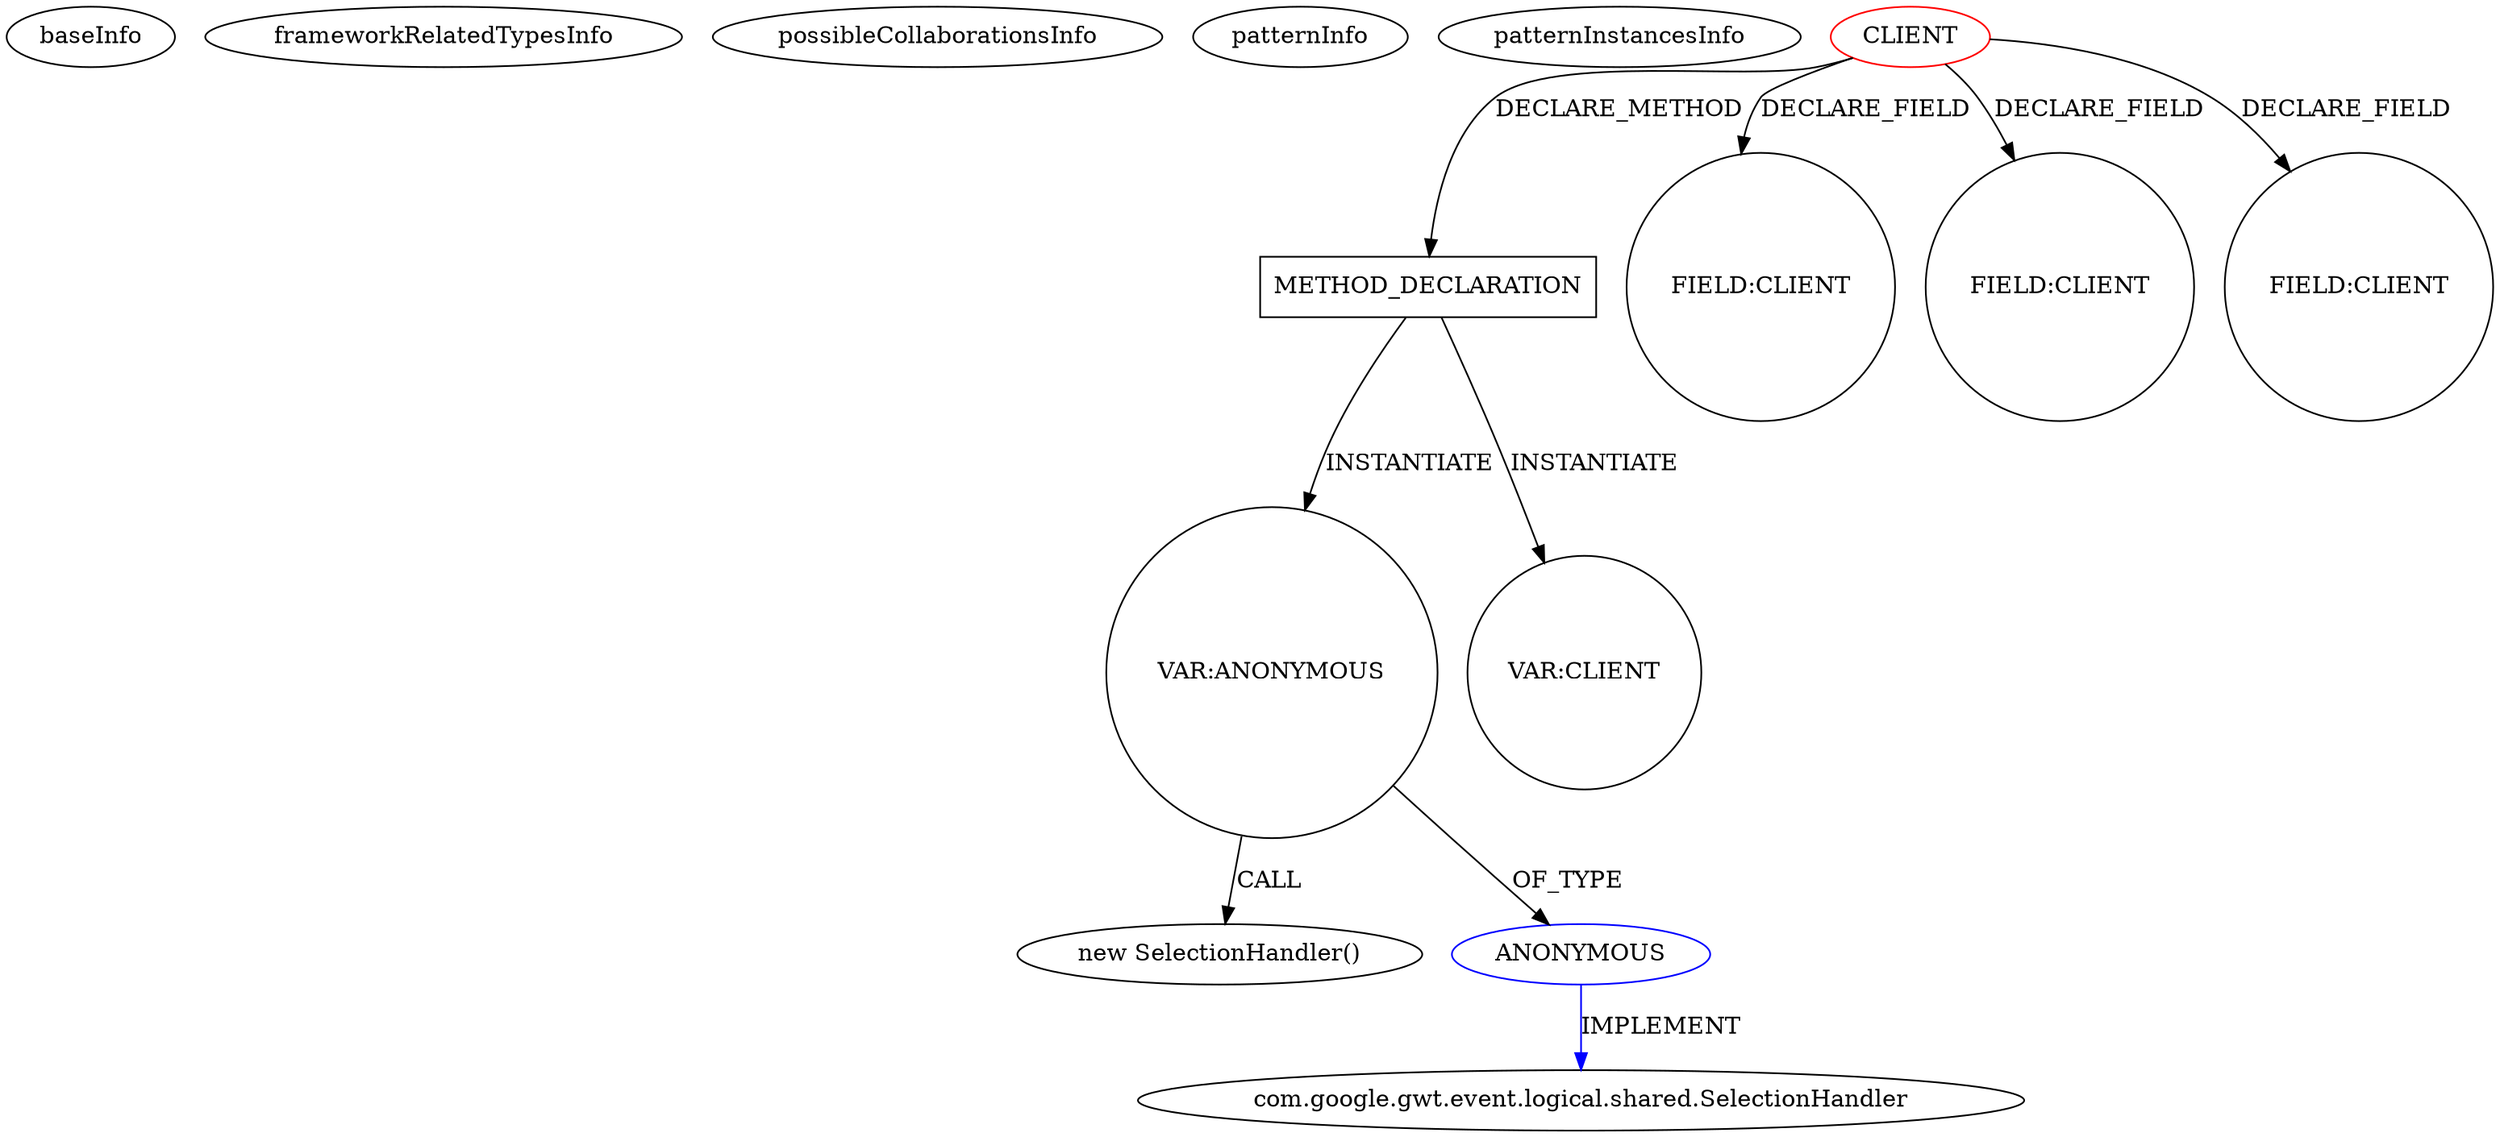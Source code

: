 digraph {
baseInfo[graphId=1447,category="pattern",isAnonymous=false,possibleRelation=false]
frameworkRelatedTypesInfo[]
possibleCollaborationsInfo[]
patternInfo[frequency=2.0,patternRootClient=0]
patternInstancesInfo[0="rdomingonl-layoutTest~/rdomingonl-layoutTest/layoutTest-master/src/main/java/nl/tc/rd/exp/layouttest/client/mvp/view/WidgetDesignerView.java~WidgetDesignerView~4344",1="daonb-obudget~/daonb-obudget/obudget-master/src/client/src/org/obudget/client/Application.java~Application~1154"]
76[label="new SelectionHandler()",vertexType="CONSTRUCTOR_CALL",isFrameworkType=false]
77[label="VAR:ANONYMOUS",vertexType="VARIABLE_EXPRESION",isFrameworkType=false,shape=circle]
78[label="ANONYMOUS",vertexType="REFERENCE_ANONYMOUS_DECLARATION",isFrameworkType=false,color=blue]
79[label="com.google.gwt.event.logical.shared.SelectionHandler",vertexType="FRAMEWORK_INTERFACE_TYPE",isFrameworkType=false]
70[label="METHOD_DECLARATION",vertexType="CLIENT_METHOD_DECLARATION",isFrameworkType=false,shape=box]
0[label="CLIENT",vertexType="ROOT_CLIENT_CLASS_DECLARATION",isFrameworkType=false,color=red]
36[label="FIELD:CLIENT",vertexType="FIELD_DECLARATION",isFrameworkType=false,shape=circle]
72[label="VAR:CLIENT",vertexType="VARIABLE_EXPRESION",isFrameworkType=false,shape=circle]
46[label="FIELD:CLIENT",vertexType="FIELD_DECLARATION",isFrameworkType=false,shape=circle]
32[label="FIELD:CLIENT",vertexType="FIELD_DECLARATION",isFrameworkType=false,shape=circle]
0->70[label="DECLARE_METHOD"]
0->46[label="DECLARE_FIELD"]
77->78[label="OF_TYPE"]
70->72[label="INSTANTIATE"]
77->76[label="CALL"]
0->36[label="DECLARE_FIELD"]
78->79[label="IMPLEMENT",color=blue]
70->77[label="INSTANTIATE"]
0->32[label="DECLARE_FIELD"]
}

